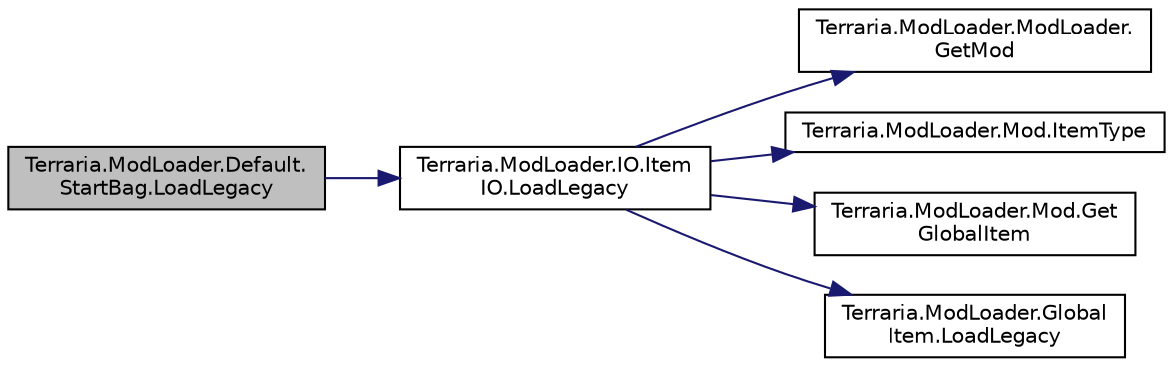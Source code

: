 digraph "Terraria.ModLoader.Default.StartBag.LoadLegacy"
{
  edge [fontname="Helvetica",fontsize="10",labelfontname="Helvetica",labelfontsize="10"];
  node [fontname="Helvetica",fontsize="10",shape=record];
  rankdir="LR";
  Node4 [label="Terraria.ModLoader.Default.\lStartBag.LoadLegacy",height=0.2,width=0.4,color="black", fillcolor="grey75", style="filled", fontcolor="black"];
  Node4 -> Node5 [color="midnightblue",fontsize="10",style="solid",fontname="Helvetica"];
  Node5 [label="Terraria.ModLoader.IO.Item\lIO.LoadLegacy",height=0.2,width=0.4,color="black", fillcolor="white", style="filled",URL="$class_terraria_1_1_mod_loader_1_1_i_o_1_1_item_i_o.html#a0fc1412d46dee67b9a2031f05e5d0560"];
  Node5 -> Node6 [color="midnightblue",fontsize="10",style="solid",fontname="Helvetica"];
  Node6 [label="Terraria.ModLoader.ModLoader.\lGetMod",height=0.2,width=0.4,color="black", fillcolor="white", style="filled",URL="$class_terraria_1_1_mod_loader_1_1_mod_loader.html#aed988cac63e90351b6ed0bd72495f3af",tooltip="Gets the instance of the Mod with the specified name. "];
  Node5 -> Node7 [color="midnightblue",fontsize="10",style="solid",fontname="Helvetica"];
  Node7 [label="Terraria.ModLoader.Mod.ItemType",height=0.2,width=0.4,color="black", fillcolor="white", style="filled",URL="$class_terraria_1_1_mod_loader_1_1_mod.html#a709d36738b1e8639ea0d9917035cfca2",tooltip="Gets the internal ID / type of the ModItem corresponding to the name. Returns 0 if no ModItem with th..."];
  Node5 -> Node8 [color="midnightblue",fontsize="10",style="solid",fontname="Helvetica"];
  Node8 [label="Terraria.ModLoader.Mod.Get\lGlobalItem",height=0.2,width=0.4,color="black", fillcolor="white", style="filled",URL="$class_terraria_1_1_mod_loader_1_1_mod.html#a59dd05f9c1bce1091d727a4e2157f2df",tooltip="Gets the GlobalItem instance with the given name from this mod. "];
  Node5 -> Node9 [color="midnightblue",fontsize="10",style="solid",fontname="Helvetica"];
  Node9 [label="Terraria.ModLoader.Global\lItem.LoadLegacy",height=0.2,width=0.4,color="black", fillcolor="white", style="filled",URL="$class_terraria_1_1_mod_loader_1_1_global_item.html#a6c7c3fba18af6c5dbd2d37c33a2934d3",tooltip="Allows you to load pre-v0.9 custom data that you have saved for the given item. "];
}
